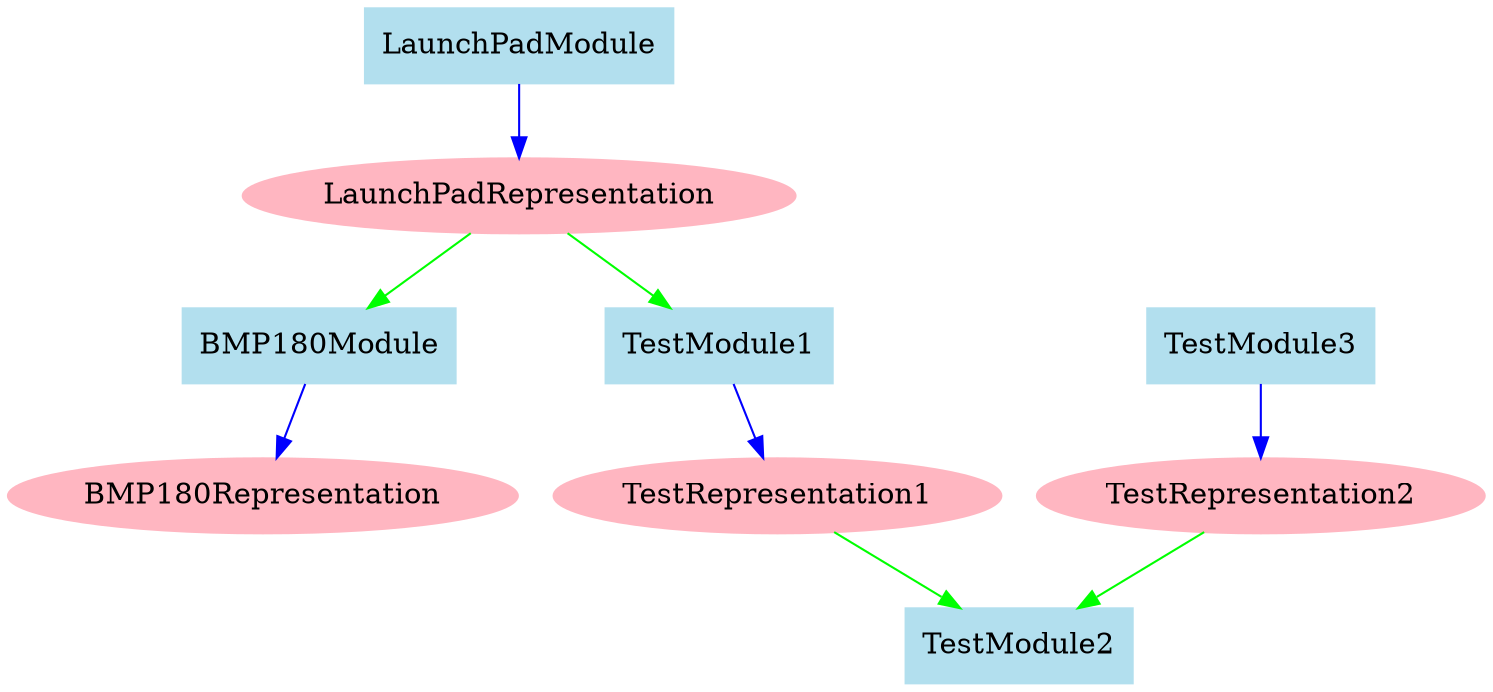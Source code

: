 digraph G {
	 node [shape=box, color=lightblue2, style=filled];  LaunchPadModule;  TestModule3;  BMP180Module;  TestModule1;  TestModule2; 
	 node [shape=ellipse, color=lightpink, style=filled];  LaunchPadRepresentation;  TestRepresentation2;  BMP180Representation;  TestRepresentation1; 
edge [color=blue]; 
	LaunchPadModule -> LaunchPadRepresentation; 
edge [color=blue]; 
	TestModule3 -> TestRepresentation2; 
edge [color=green]; 
	LaunchPadRepresentation -> BMP180Module; 
edge [color=green]; 
	LaunchPadRepresentation -> TestModule1; 
edge [color=green]; 
	TestRepresentation2 -> TestModule2; 
edge [color=blue]; 
	BMP180Module -> BMP180Representation; 
edge [color=blue]; 
	TestModule1 -> TestRepresentation1; 
	BMP180Representation; 
edge [color=green]; 
	TestRepresentation1 -> TestModule2; 
	TestModule2; 
edge [color=red]; 
	 fontsize=20; 
} 
